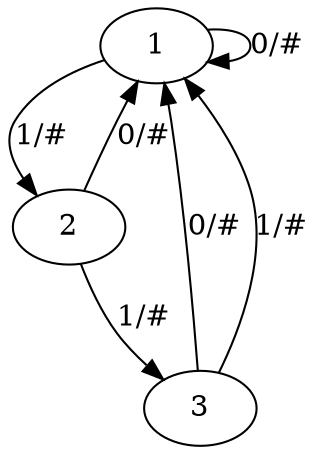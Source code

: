digraph automate {
	1 -> 1 [label="0/#"];
	1 -> 2 [label="1/#"];
	2 -> 1 [label="0/#"];
	2 -> 3 [label="1/#"];
	3 -> 1 [label="0/#"];
	3 -> 1 [label="1/#"];
}